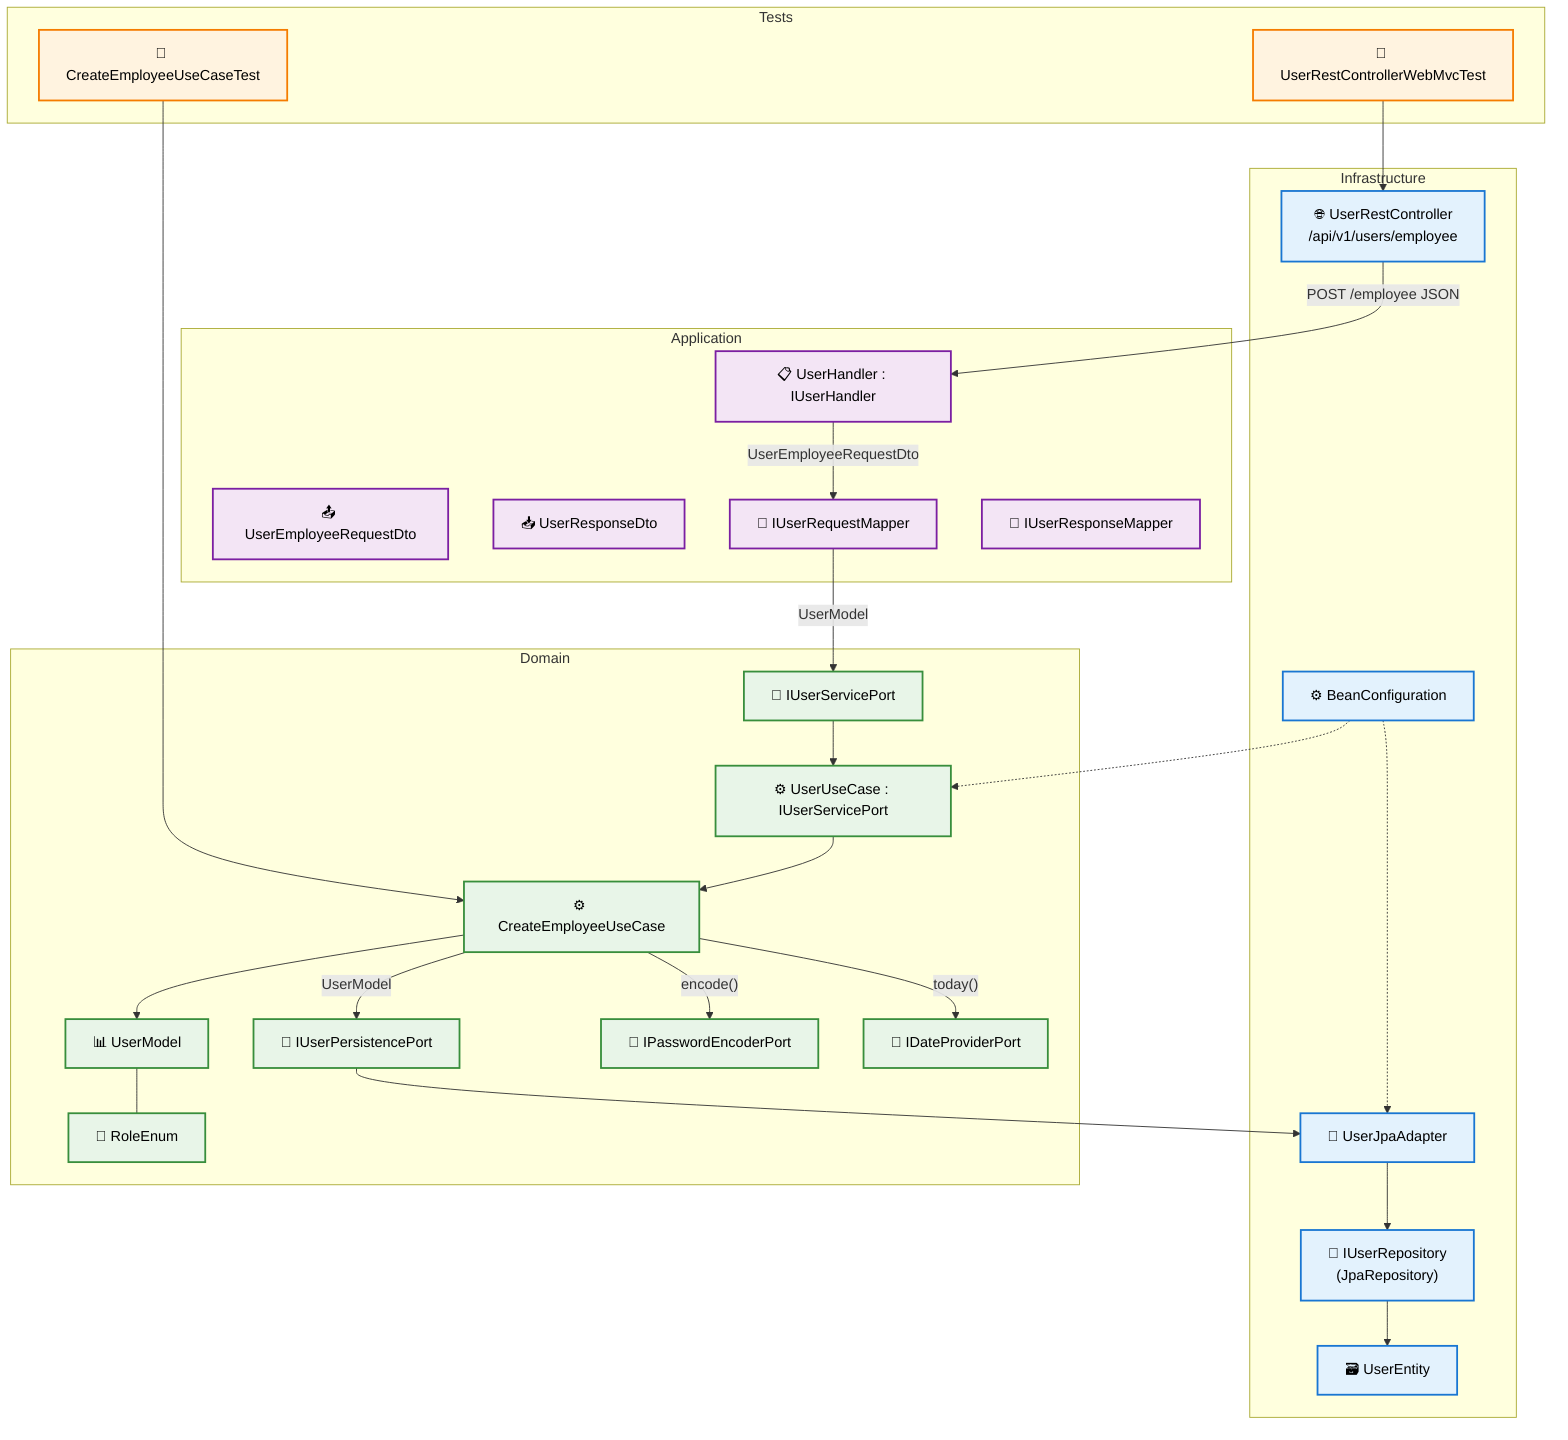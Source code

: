 graph TB
  %% HU006 - Employee creation (high-contrast)
  subgraph "Infrastructure"
    REST["🌐 UserRestController\n/api/v1/users/employee"]
    ADAPTER["💾 UserJpaAdapter"]
    REPO["🏪 IUserRepository\n(JpaRepository)"]
    ENTITY["🗃️ UserEntity"]
    CONFIG["⚙️ BeanConfiguration"]
  end

  subgraph "Application"
    HANDLER["📋 UserHandler : IUserHandler"]
    REQ_DTO["📤 UserEmployeeRequestDto"]
    RES_DTO["📥 UserResponseDto"]
    REQ_MAP["🔄 IUserRequestMapper"]
    RES_MAP["🔄 IUserResponseMapper"]
  end

  subgraph "Domain"
    MODEL["📊 UserModel"]
    ROLE["🔖 RoleEnum"]
    USECASE["⚙️ CreateEmployeeUseCase"]
    FACADE_UC["⚙️ UserUseCase : IUserServicePort"]
    PORT_IN["🔌 IUserServicePort"]
    PORT_PERSIST["🔌 IUserPersistencePort"]
    PORT_PWD["🔌 IPasswordEncoderPort"]
    PORT_DATE["🔌 IDateProviderPort"]
  end

  subgraph "Tests"
    T_UC["🧪 CreateEmployeeUseCaseTest"]
    T_MVC["🧪 UserRestControllerWebMvcTest"]
  end

  %% Flow
  REST -->|"POST /employee JSON"| HANDLER
  HANDLER -->|"UserEmployeeRequestDto"| REQ_MAP
  REQ_MAP -->|"UserModel"| PORT_IN
  PORT_IN --> FACADE_UC
  FACADE_UC --> USECASE
  USECASE -->|"encode()"| PORT_PWD
  USECASE -->|"today()"| PORT_DATE
  USECASE -->|"UserModel"| PORT_PERSIST
  PORT_PERSIST --> ADAPTER
  ADAPTER --> REPO
  REPO --> ENTITY
  USECASE --> MODEL
  MODEL --- ROLE

  %% Bean configuration (wiring)
  CONFIG -.-> FACADE_UC
  CONFIG -.-> ADAPTER

  %% Tests
  T_UC --> USECASE
  T_MVC --> REST

  %% Styles (high contrast)
  classDef infra fill:#e3f2fd,stroke:#1976d2,stroke-width:2px,color:#000000
  classDef app fill:#f3e5f5,stroke:#7b1fa2,stroke-width:2px,color:#000000
  classDef domain fill:#e8f5e8,stroke:#388e3c,stroke-width:2px,color:#000000
  classDef tests fill:#fff3e0,stroke:#f57c00,stroke-width:2px,color:#000000

  class REST,ADAPTER,REPO,ENTITY,CONFIG infra
  class HANDLER,REQ_DTO,RES_DTO,REQ_MAP,RES_MAP app
  class MODEL,ROLE,USECASE,FACADE_UC,PORT_IN,PORT_PERSIST,PORT_PWD,PORT_DATE domain
  class T_UC,T_MVC tests
